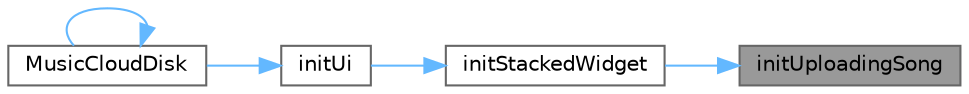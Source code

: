 digraph "initUploadingSong"
{
 // LATEX_PDF_SIZE
  bgcolor="transparent";
  edge [fontname=Helvetica,fontsize=10,labelfontname=Helvetica,labelfontsize=10];
  node [fontname=Helvetica,fontsize=10,shape=box,height=0.2,width=0.4];
  rankdir="RL";
  Node1 [id="Node000001",label="initUploadingSong",height=0.2,width=0.4,color="gray40", fillcolor="grey60", style="filled", fontcolor="black",tooltip="初始化正在上传歌曲界面"];
  Node1 -> Node2 [id="edge1_Node000001_Node000002",dir="back",color="steelblue1",style="solid",tooltip=" "];
  Node2 [id="Node000002",label="initStackedWidget",height=0.2,width=0.4,color="grey40", fillcolor="white", style="filled",URL="$class_music_cloud_disk.html#a0880fc715278119401b0b218adc8ade6",tooltip="初始化堆栈窗口"];
  Node2 -> Node3 [id="edge2_Node000002_Node000003",dir="back",color="steelblue1",style="solid",tooltip=" "];
  Node3 [id="Node000003",label="initUi",height=0.2,width=0.4,color="grey40", fillcolor="white", style="filled",URL="$class_music_cloud_disk.html#afba6e95967cc3eb25fd518f7bde6ec04",tooltip="初始化界面"];
  Node3 -> Node4 [id="edge3_Node000003_Node000004",dir="back",color="steelblue1",style="solid",tooltip=" "];
  Node4 [id="Node000004",label="MusicCloudDisk",height=0.2,width=0.4,color="grey40", fillcolor="white", style="filled",URL="$class_music_cloud_disk.html#afa69b1618886c136af9ebb6e47d95468",tooltip="构造函数，初始化云端歌曲界面"];
  Node4 -> Node4 [id="edge4_Node000004_Node000004",dir="back",color="steelblue1",style="solid",tooltip=" "];
}
